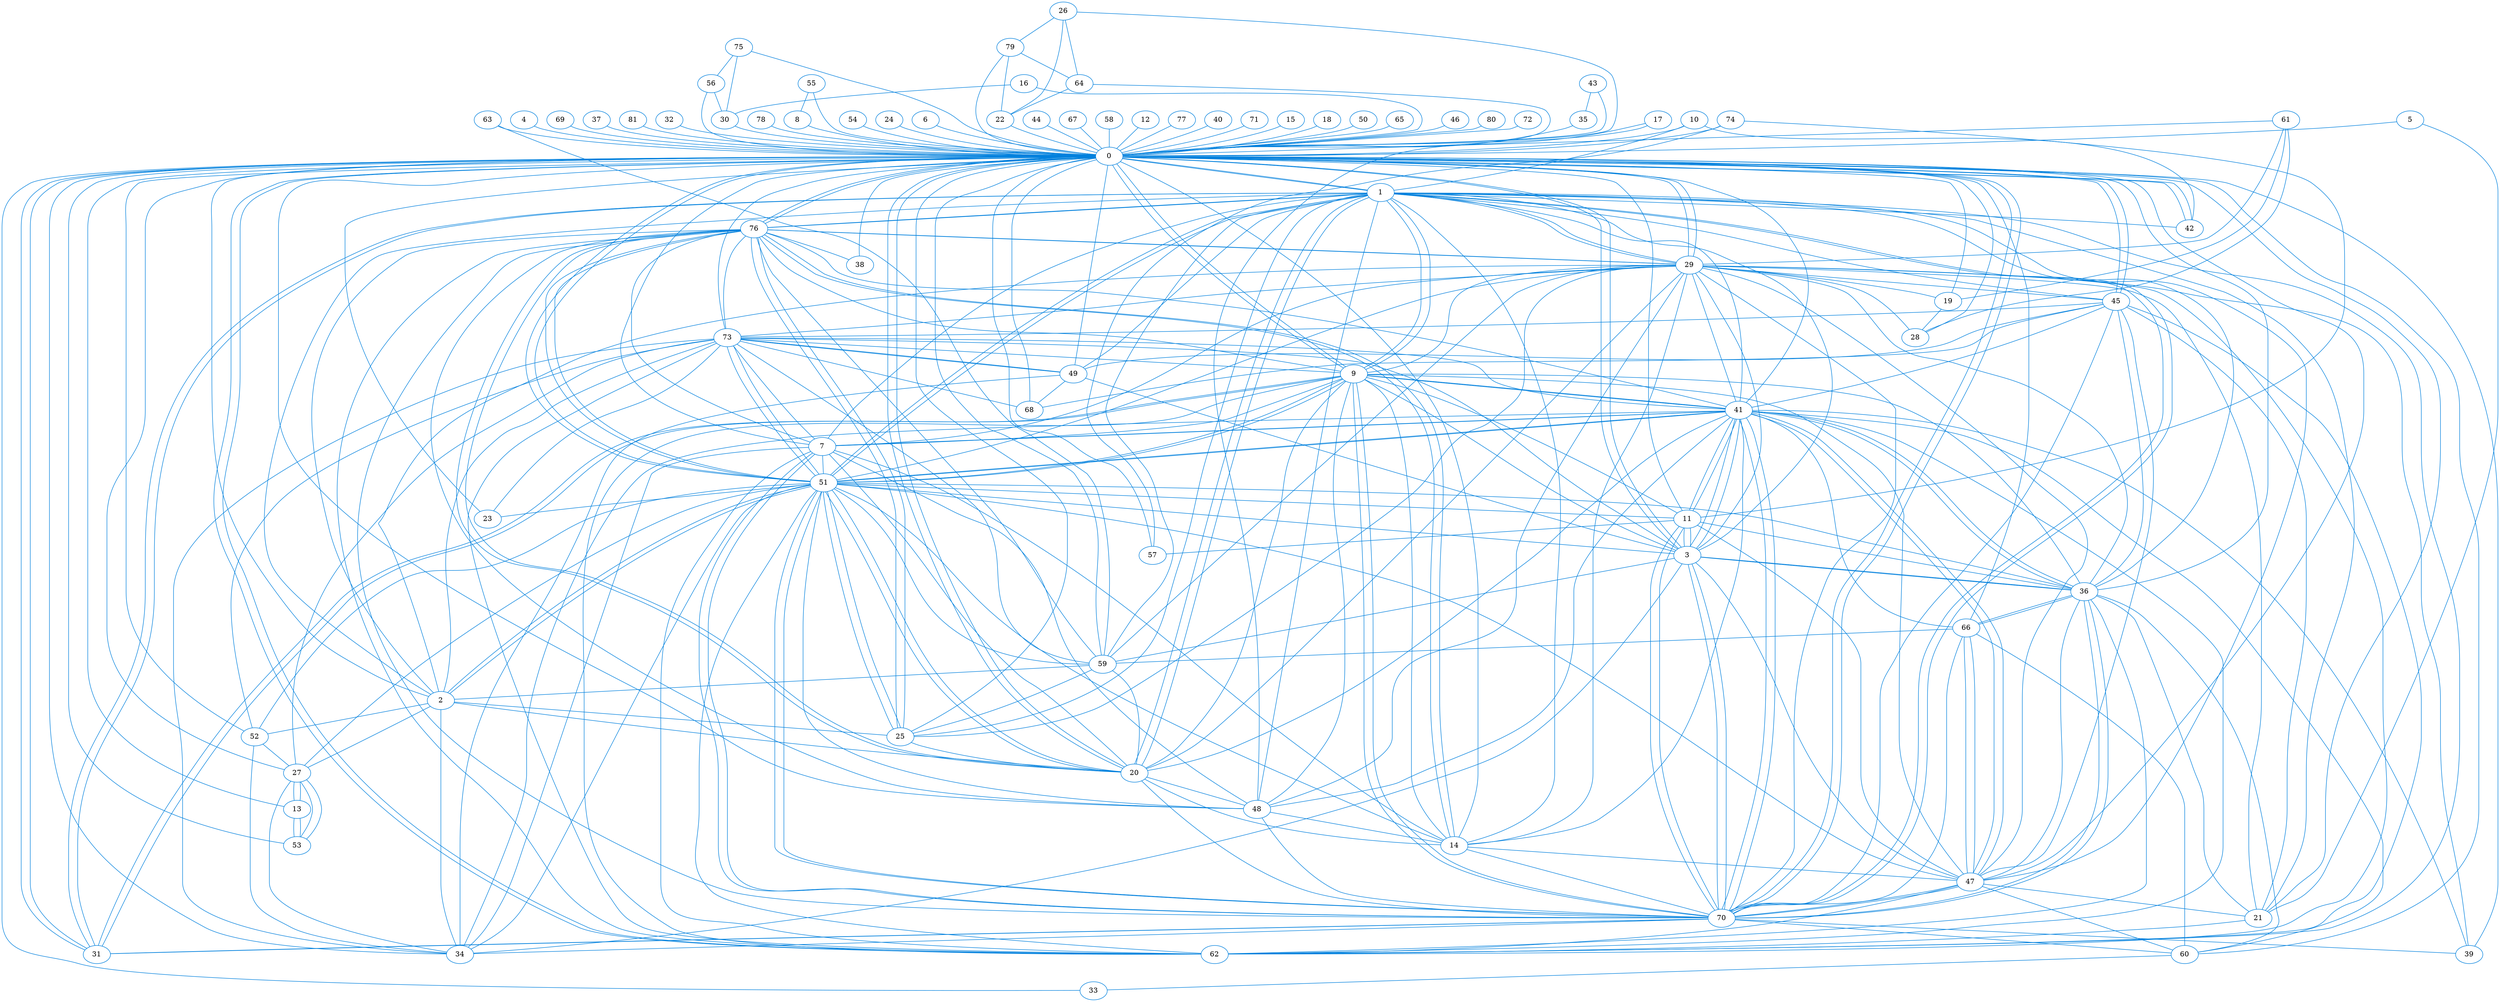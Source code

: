graph graph_name {
0 [pos="1650.1,1642!", color="#0080dd"] 
1 [pos="3274.4,1642!", color="#0080dd"] 
70 [pos="2620.1,339.11!", color="#0080dd"] 
40 [pos="36.762,1830.6!", color="#0080dd"] 
60 [pos="1430.3,32.638!", color="#0080dd"] 
71 [pos="2718.1,418.2!", color="#0080dd"] 
15 [pos="2407.1,3079.2!", color="#0080dd"] 
49 [pos="293,749.44!", color="#0080dd"] 
61 [pos="1555.7,20.443!", color="#0080dd"] 
18 [pos="2055.3,3215!", color="#0080dd"] 
53 [pos="630.34,377.7!", color="#0080dd"] 
50 [pos="366.25,646.96!", color="#0080dd"] 
65 [pos="2055.3,69.04!", color="#0080dd"] 
26 [pos="1065.1,3157.3!", color="#0080dd"] 
46 [pos="123.74,1086.5!", color="#0080dd"] 
38 [pos="85.276,2077.6!", color="#0080dd"] 
80 [pos="3254.9,1391!", color="#0080dd"] 
72 [pos="2809.8,504.64!", color="#0080dd"] 
55 [pos="837.95,235.31!", color="#0080dd"] 
56 [pos="949.4,176.61!", color="#0080dd"] 
43 [pos="36.762,1453.5!", color="#0080dd"] 
14 [pos="2516.2,3016.2!", color="#0080dd"] 
20 [pos="1807.4,3258.7!", color="#0080dd"] 
28 [pos="837.95,3048.7!", color="#0080dd"] 
73 [pos="2894.4,597.93!", color="#0080dd"] 
16 [pos="2293.5,3133.5!", color="#0080dd"] 
4 [pos="3230.7,2016.6!", color="#0080dd"] 
69 [pos="2516.2,267.86!", color="#0080dd"] 
62 [pos="1681.6,18!", color="#0080dd"] 
19 [pos="1932.2,3241.7!", color="#0080dd"] 
2 [pos="3269.6,1767.9!", color="#0080dd"] 
66 [pos="2176,105.17!", color="#0080dd"] 
57 [pos="1065.1,126.71!", color="#0080dd"] 
31 [pos="535.43,2823.5!", color="#0080dd"] 
37 [pos="123.74,2197.6!", color="#0080dd"] 
63 [pos="1807.4,25.324!", color="#0080dd"] 
81 [pos="3269.6,1516.2!", color="#0080dd"] 
32 [pos="447.22,2733.6!", color="#0080dd"] 
42 [pos="27,1579!", color="#0080dd"] 
47 [pos="171.38,969.86!", color="#0080dd"] 
30 [pos="630.34,2906.4!", color="#0080dd"] 
22 [pos="1555.7,3263.6!", color="#0080dd"] 
78 [pos="3196.9,1146.1!", color="#0080dd"] 
34 [pos="293,2534.6!", color="#0080dd"] 
75 [pos="3040.8,802.74!", color="#0080dd"] 
3 [pos="3254.9,1893!", color="#0080dd"] 
8 [pos="3040.8,2481.3!", color="#0080dd"] 
54 [pos="731.38,302.48!", color="#0080dd"] 
36 [pos="171.38,2314.2!", color="#0080dd"] 
17 [pos="2176,3178.9!", color="#0080dd"] 
24 [pos="1306.2,3229.5!", color="#0080dd"] 
59 [pos="1306.2,54.512!", color="#0080dd"] 
25 [pos="1184.2,3198.1!", color="#0080dd"] 
6 [pos="3153.8,2256.4!", color="#0080dd"] 
64 [pos="1932.2,42.372!", color="#0080dd"] 
23 [pos="1430.3,3251.4!", color="#0080dd"] 
27 [pos="949.4,3107.5!", color="#0080dd"] 
11 [pos="2809.8,2779.4!", color="#0080dd"] 
21 [pos="1681.6,3266.1!", color="#0080dd"] 
45 [pos="85.276,1206.4!", color="#0080dd"] 
68 [pos="2407.1,204.88!", color="#0080dd"] 
35 [pos="227.91,2426.8!", color="#0080dd"] 
48 [pos="227.91,857.29!", color="#0080dd"] 
51 [pos="447.22,550.46!", color="#0080dd"] 
52 [pos="535.43,460.53!", color="#0080dd"] 
9 [pos="2971.6,2586.6!", color="#0080dd"] 
79 [pos="3230.7,1267.4!", color="#0080dd"] 
29 [pos="731.38,2981.6!", color="#0080dd"] 
7 [pos="3101.7,2371!", color="#0080dd"] 
33 [pos="366.25,2637.1!", color="#0080dd"] 
44 [pos="56.226,1329!", color="#0080dd"] 
10 [pos="2894.4,2686.1!", color="#0080dd"] 
67 [pos="2293.5,150.54!", color="#0080dd"] 
76 [pos="3101.7,913.03!", color="#0080dd"] 
74 [pos="2971.6,697.49!", color="#0080dd"] 
5 [pos="3196.9,2138!", color="#0080dd"] 
41 [pos="27,1705!", color="#0080dd"] 
58 [pos="1184.2,85.934!", color="#0080dd"] 
39 [pos="56.226,1955.1!", color="#0080dd"] 
13 [pos="2620.1,2944.9!", color="#0080dd"] 
12 [pos="2718.1,2865.9!", color="#0080dd"] 
77 [pos="3153.8,1027.7!", color="#0080dd"] 
26 -- 0 [color="#0080dd"];
2 -- 0 [color="#0080dd"];
76 -- 0 [color="#0080dd"];
14 -- 0 [color="#0080dd"];
56 -- 30 [color="#0080dd"];
47 -- 21 [color="#0080dd"];
11 -- 41 [color="#0080dd"];
4 -- 0 [color="#0080dd"];
26 -- 64 [color="#0080dd"];
2 -- 1 [color="#0080dd"];
34 -- 0 [color="#0080dd"];
10 -- 42 [color="#0080dd"];
73 -- 3 [color="#0080dd"];
21 -- 1 [color="#0080dd"];
49 -- 73 [color="#0080dd"];
64 -- 0 [color="#0080dd"];
25 -- 51 [color="#0080dd"];
2 -- 27 [color="#0080dd"];
9 -- 11 [color="#0080dd"];
74 -- 57 [color="#0080dd"];
51 -- 0 [color="#0080dd"];
48 -- 29 [color="#0080dd"];
1 -- 76 [color="#0080dd"];
7 -- 0 [color="#0080dd"];
76 -- 1 [color="#0080dd"];
11 -- 70 [color="#0080dd"];
41 -- 34 [color="#0080dd"];
70 -- 29 [color="#0080dd"];
51 -- 1 [color="#0080dd"];
41 -- 0 [color="#0080dd"];
14 -- 1 [color="#0080dd"];
27 -- 51 [color="#0080dd"];
73 -- 49 [color="#0080dd"];
41 -- 36 [color="#0080dd"];
73 -- 34 [color="#0080dd"];
59 -- 51 [color="#0080dd"];
7 -- 76 [color="#0080dd"];
7 -- 62 [color="#0080dd"];
63 -- 0 [color="#0080dd"];
70 -- 39 [color="#0080dd"];
25 -- 20 [color="#0080dd"];
29 -- 0 [color="#0080dd"];
48 -- 51 [color="#0080dd"];
48 -- 76 [color="#0080dd"];
7 -- 9 [color="#0080dd"];
25 -- 29 [color="#0080dd"];
41 -- 70 [color="#0080dd"];
47 -- 29 [color="#0080dd"];
52 -- 34 [color="#0080dd"];
33 -- 0 [color="#0080dd"];
20 -- 70 [color="#0080dd"];
73 -- 68 [color="#0080dd"];
75 -- 56 [color="#0080dd"];
59 -- 29 [color="#0080dd"];
41 -- 29 [color="#0080dd"];
48 -- 70 [color="#0080dd"];
72 -- 0 [color="#0080dd"];
25 -- 76 [color="#0080dd"];
2 -- 52 [color="#0080dd"];
1 -- 29 [color="#0080dd"];
20 -- 1 [color="#0080dd"];
37 -- 0 [color="#0080dd"];
70 -- 11 [color="#0080dd"];
9 -- 51 [color="#0080dd"];
29 -- 36 [color="#0080dd"];
21 -- 0 [color="#0080dd"];
41 -- 76 [color="#0080dd"];
45 -- 73 [color="#0080dd"];
10 -- 1 [color="#0080dd"];
36 -- 70 [color="#0080dd"];
70 -- 47 [color="#0080dd"];
36 -- 62 [color="#0080dd"];
46 -- 0 [color="#0080dd"];
51 -- 36 [color="#0080dd"];
7 -- 70 [color="#0080dd"];
10 -- 0 [color="#0080dd"];
15 -- 0 [color="#0080dd"];
61 -- 19 [color="#0080dd"];
9 -- 70 [color="#0080dd"];
13 -- 53 [color="#0080dd"];
19 -- 0 [color="#0080dd"];
49 -- 1 [color="#0080dd"];
55 -- 8 [color="#0080dd"];
49 -- 34 [color="#0080dd"];
36 -- 0 [color="#0080dd"];
3 -- 41 [color="#0080dd"];
68 -- 0 [color="#0080dd"];
11 -- 3 [color="#0080dd"];
66 -- 47 [color="#0080dd"];
75 -- 0 [color="#0080dd"];
3 -- 34 [color="#0080dd"];
51 -- 70 [color="#0080dd"];
3 -- 36 [color="#0080dd"];
62 -- 45 [color="#0080dd"];
20 -- 76 [color="#0080dd"];
76 -- 20 [color="#0080dd"];
70 -- 36 [color="#0080dd"];
47 -- 66 [color="#0080dd"];
66 -- 60 [color="#0080dd"];
49 -- 0 [color="#0080dd"];
67 -- 0 [color="#0080dd"];
52 -- 51 [color="#0080dd"];
70 -- 41 [color="#0080dd"];
41 -- 11 [color="#0080dd"];
41 -- 14 [color="#0080dd"];
73 -- 23 [color="#0080dd"];
59 -- 73 [color="#0080dd"];
70 -- 3 [color="#0080dd"];
21 -- 62 [color="#0080dd"];
53 -- 13 [color="#0080dd"];
1 -- 0 [color="#0080dd"];
31 -- 9 [color="#0080dd"];
28 -- 0 [color="#0080dd"];
9 -- 31 [color="#0080dd"];
36 -- 66 [color="#0080dd"];
29 -- 45 [color="#0080dd"];
79 -- 0 [color="#0080dd"];
18 -- 0 [color="#0080dd"];
20 -- 14 [color="#0080dd"];
69 -- 0 [color="#0080dd"];
59 -- 20 [color="#0080dd"];
60 -- 0 [color="#0080dd"];
2 -- 73 [color="#0080dd"];
31 -- 0 [color="#0080dd"];
51 -- 76 [color="#0080dd"];
73 -- 27 [color="#0080dd"];
45 -- 0 [color="#0080dd"];
42 -- 0 [color="#0080dd"];
9 -- 3 [color="#0080dd"];
48 -- 1 [color="#0080dd"];
51 -- 41 [color="#0080dd"];
51 -- 62 [color="#0080dd"];
9 -- 41 [color="#0080dd"];
1 -- 51 [color="#0080dd"];
3 -- 0 [color="#0080dd"];
31 -- 70 [color="#0080dd"];
1 -- 3 [color="#0080dd"];
71 -- 0 [color="#0080dd"];
35 -- 0 [color="#0080dd"];
5 -- 21 [color="#0080dd"];
29 -- 62 [color="#0080dd"];
1 -- 42 [color="#0080dd"];
36 -- 11 [color="#0080dd"];
8 -- 0 [color="#0080dd"];
11 -- 57 [color="#0080dd"];
6 -- 0 [color="#0080dd"];
0 -- 3 [color="#0080dd"];
2 -- 20 [color="#0080dd"];
70 -- 51 [color="#0080dd"];
1 -- 31 [color="#0080dd"];
1 -- 62 [color="#0080dd"];
2 -- 76 [color="#0080dd"];
77 -- 0 [color="#0080dd"];
7 -- 73 [color="#0080dd"];
36 -- 1 [color="#0080dd"];
70 -- 14 [color="#0080dd"];
7 -- 1 [color="#0080dd"];
66 -- 70 [color="#0080dd"];
41 -- 73 [color="#0080dd"];
20 -- 29 [color="#0080dd"];
55 -- 0 [color="#0080dd"];
5 -- 0 [color="#0080dd"];
65 -- 0 [color="#0080dd"];
29 -- 73 [color="#0080dd"];
76 -- 51 [color="#0080dd"];
14 -- 51 [color="#0080dd"];
73 -- 0 [color="#0080dd"];
1 -- 70 [color="#0080dd"];
48 -- 9 [color="#0080dd"];
0 -- 45 [color="#0080dd"];
61 -- 28 [color="#0080dd"];
49 -- 3 [color="#0080dd"];
50 -- 0 [color="#0080dd"];
70 -- 9 [color="#0080dd"];
43 -- 0 [color="#0080dd"];
41 -- 1 [color="#0080dd"];
0 -- 29 [color="#0080dd"];
0 -- 76 [color="#0080dd"];
51 -- 23 [color="#0080dd"];
14 -- 47 [color="#0080dd"];
41 -- 9 [color="#0080dd"];
22 -- 0 [color="#0080dd"];
74 -- 11 [color="#0080dd"];
0 -- 9 [color="#0080dd"];
0 -- 42 [color="#0080dd"];
41 -- 60 [color="#0080dd"];
26 -- 79 [color="#0080dd"];
27 -- 34 [color="#0080dd"];
66 -- 41 [color="#0080dd"];
41 -- 51 [color="#0080dd"];
73 -- 76 [color="#0080dd"];
24 -- 0 [color="#0080dd"];
27 -- 0 [color="#0080dd"];
30 -- 0 [color="#0080dd"];
51 -- 73 [color="#0080dd"];
2 -- 51 [color="#0080dd"];
3 -- 11 [color="#0080dd"];
48 -- 0 [color="#0080dd"];
47 -- 60 [color="#0080dd"];
47 -- 70 [color="#0080dd"];
70 -- 60 [color="#0080dd"];
52 -- 73 [color="#0080dd"];
1 -- 9 [color="#0080dd"];
59 -- 25 [color="#0080dd"];
62 -- 0 [color="#0080dd"];
47 -- 62 [color="#0080dd"];
53 -- 27 [color="#0080dd"];
25 -- 1 [color="#0080dd"];
13 -- 0 [color="#0080dd"];
21 -- 36 [color="#0080dd"];
39 -- 29 [color="#0080dd"];
7 -- 51 [color="#0080dd"];
7 -- 41 [color="#0080dd"];
9 -- 1 [color="#0080dd"];
47 -- 0 [color="#0080dd"];
49 -- 45 [color="#0080dd"];
29 -- 1 [color="#0080dd"];
79 -- 22 [color="#0080dd"];
44 -- 0 [color="#0080dd"];
25 -- 0 [color="#0080dd"];
61 -- 0 [color="#0080dd"];
29 -- 19 [color="#0080dd"];
59 -- 1 [color="#0080dd"];
0 -- 1 [color="#0080dd"];
20 -- 48 [color="#0080dd"];
81 -- 0 [color="#0080dd"];
11 -- 0 [color="#0080dd"];
9 -- 36 [color="#0080dd"];
32 -- 0 [color="#0080dd"];
51 -- 3 [color="#0080dd"];
64 -- 22 [color="#0080dd"];
39 -- 0 [color="#0080dd"];
76 -- 14 [color="#0080dd"];
48 -- 41 [color="#0080dd"];
75 -- 30 [color="#0080dd"];
7 -- 14 [color="#0080dd"];
41 -- 47 [color="#0080dd"];
66 -- 36 [color="#0080dd"];
29 -- 3 [color="#0080dd"];
51 -- 2 [color="#0080dd"];
7 -- 34 [color="#0080dd"];
51 -- 20 [color="#0080dd"];
56 -- 0 [color="#0080dd"];
51 -- 34 [color="#0080dd"];
78 -- 0 [color="#0080dd"];
20 -- 51 [color="#0080dd"];
70 -- 34 [color="#0080dd"];
76 -- 25 [color="#0080dd"];
0 -- 62 [color="#0080dd"];
17 -- 48 [color="#0080dd"];
47 -- 45 [color="#0080dd"];
7 -- 20 [color="#0080dd"];
38 -- 0 [color="#0080dd"];
52 -- 0 [color="#0080dd"];
9 -- 0 [color="#0080dd"];
9 -- 76 [color="#0080dd"];
7 -- 29 [color="#0080dd"];
73 -- 62 [color="#0080dd"];
47 -- 1 [color="#0080dd"];
76 -- 38 [color="#0080dd"];
51 -- 29 [color="#0080dd"];
63 -- 59 [color="#0080dd"];
36 -- 41 [color="#0080dd"];
41 -- 39 [color="#0080dd"];
0 -- 20 [color="#0080dd"];
70 -- 31 [color="#0080dd"];
58 -- 0 [color="#0080dd"];
53 -- 0 [color="#0080dd"];
41 -- 62 [color="#0080dd"];
16 -- 0 [color="#0080dd"];
36 -- 45 [color="#0080dd"];
29 -- 76 [color="#0080dd"];
70 -- 76 [color="#0080dd"];
47 -- 41 [color="#0080dd"];
16 -- 30 [color="#0080dd"];
48 -- 14 [color="#0080dd"];
66 -- 59 [color="#0080dd"];
27 -- 53 [color="#0080dd"];
20 -- 41 [color="#0080dd"];
45 -- 68 [color="#0080dd"];
41 -- 3 [color="#0080dd"];
51 -- 47 [color="#0080dd"];
3 -- 70 [color="#0080dd"];
9 -- 47 [color="#0080dd"];
70 -- 0 [color="#0080dd"];
14 -- 29 [color="#0080dd"];
70 -- 7 [color="#0080dd"];
0 -- 70 [color="#0080dd"];
51 -- 9 [color="#0080dd"];
0 -- 31 [color="#0080dd"];
14 -- 76 [color="#0080dd"];
36 -- 60 [color="#0080dd"];
26 -- 22 [color="#0080dd"];
51 -- 25 [color="#0080dd"];
27 -- 13 [color="#0080dd"];
59 -- 76 [color="#0080dd"];
36 -- 3 [color="#0080dd"];
41 -- 45 [color="#0080dd"];
52 -- 27 [color="#0080dd"];
43 -- 35 [color="#0080dd"];
1 -- 45 [color="#0080dd"];
2 -- 34 [color="#0080dd"];
12 -- 0 [color="#0080dd"];
40 -- 0 [color="#0080dd"];
70 -- 45 [color="#0080dd"];
13 -- 27 [color="#0080dd"];
31 -- 1 [color="#0080dd"];
17 -- 0 [color="#0080dd"];
0 -- 51 [color="#0080dd"];
47 -- 3 [color="#0080dd"];
41 -- 7 [color="#0080dd"];
9 -- 62 [color="#0080dd"];
66 -- 0 [color="#0080dd"];
29 -- 21 [color="#0080dd"];
51 -- 11 [color="#0080dd"];
79 -- 64 [color="#0080dd"];
73 -- 51 [color="#0080dd"];
57 -- 0 [color="#0080dd"];
20 -- 9 [color="#0080dd"];
14 -- 9 [color="#0080dd"];
47 -- 36 [color="#0080dd"];
47 -- 11 [color="#0080dd"];
23 -- 0 [color="#0080dd"];
2 -- 25 [color="#0080dd"];
9 -- 29 [color="#0080dd"];
2 -- 29 [color="#0080dd"];
70 -- 1 [color="#0080dd"];
80 -- 0 [color="#0080dd"];
19 -- 28 [color="#0080dd"];
29 -- 28 [color="#0080dd"];
49 -- 68 [color="#0080dd"];
61 -- 29 [color="#0080dd"];
76 -- 29 [color="#0080dd"];
60 -- 33 [color="#0080dd"];
1 -- 20 [color="#0080dd"];
21 -- 45 [color="#0080dd"];
20 -- 0 [color="#0080dd"];
73 -- 9 [color="#0080dd"];
59 -- 0 [color="#0080dd"];
76 -- 62 [color="#0080dd"];
7 -- 48 [color="#0080dd"];
74 -- 0 [color="#0080dd"];
59 -- 3 [color="#0080dd"];
54 -- 0 [color="#0080dd"];
59 -- 2 [color="#0080dd"];
}
